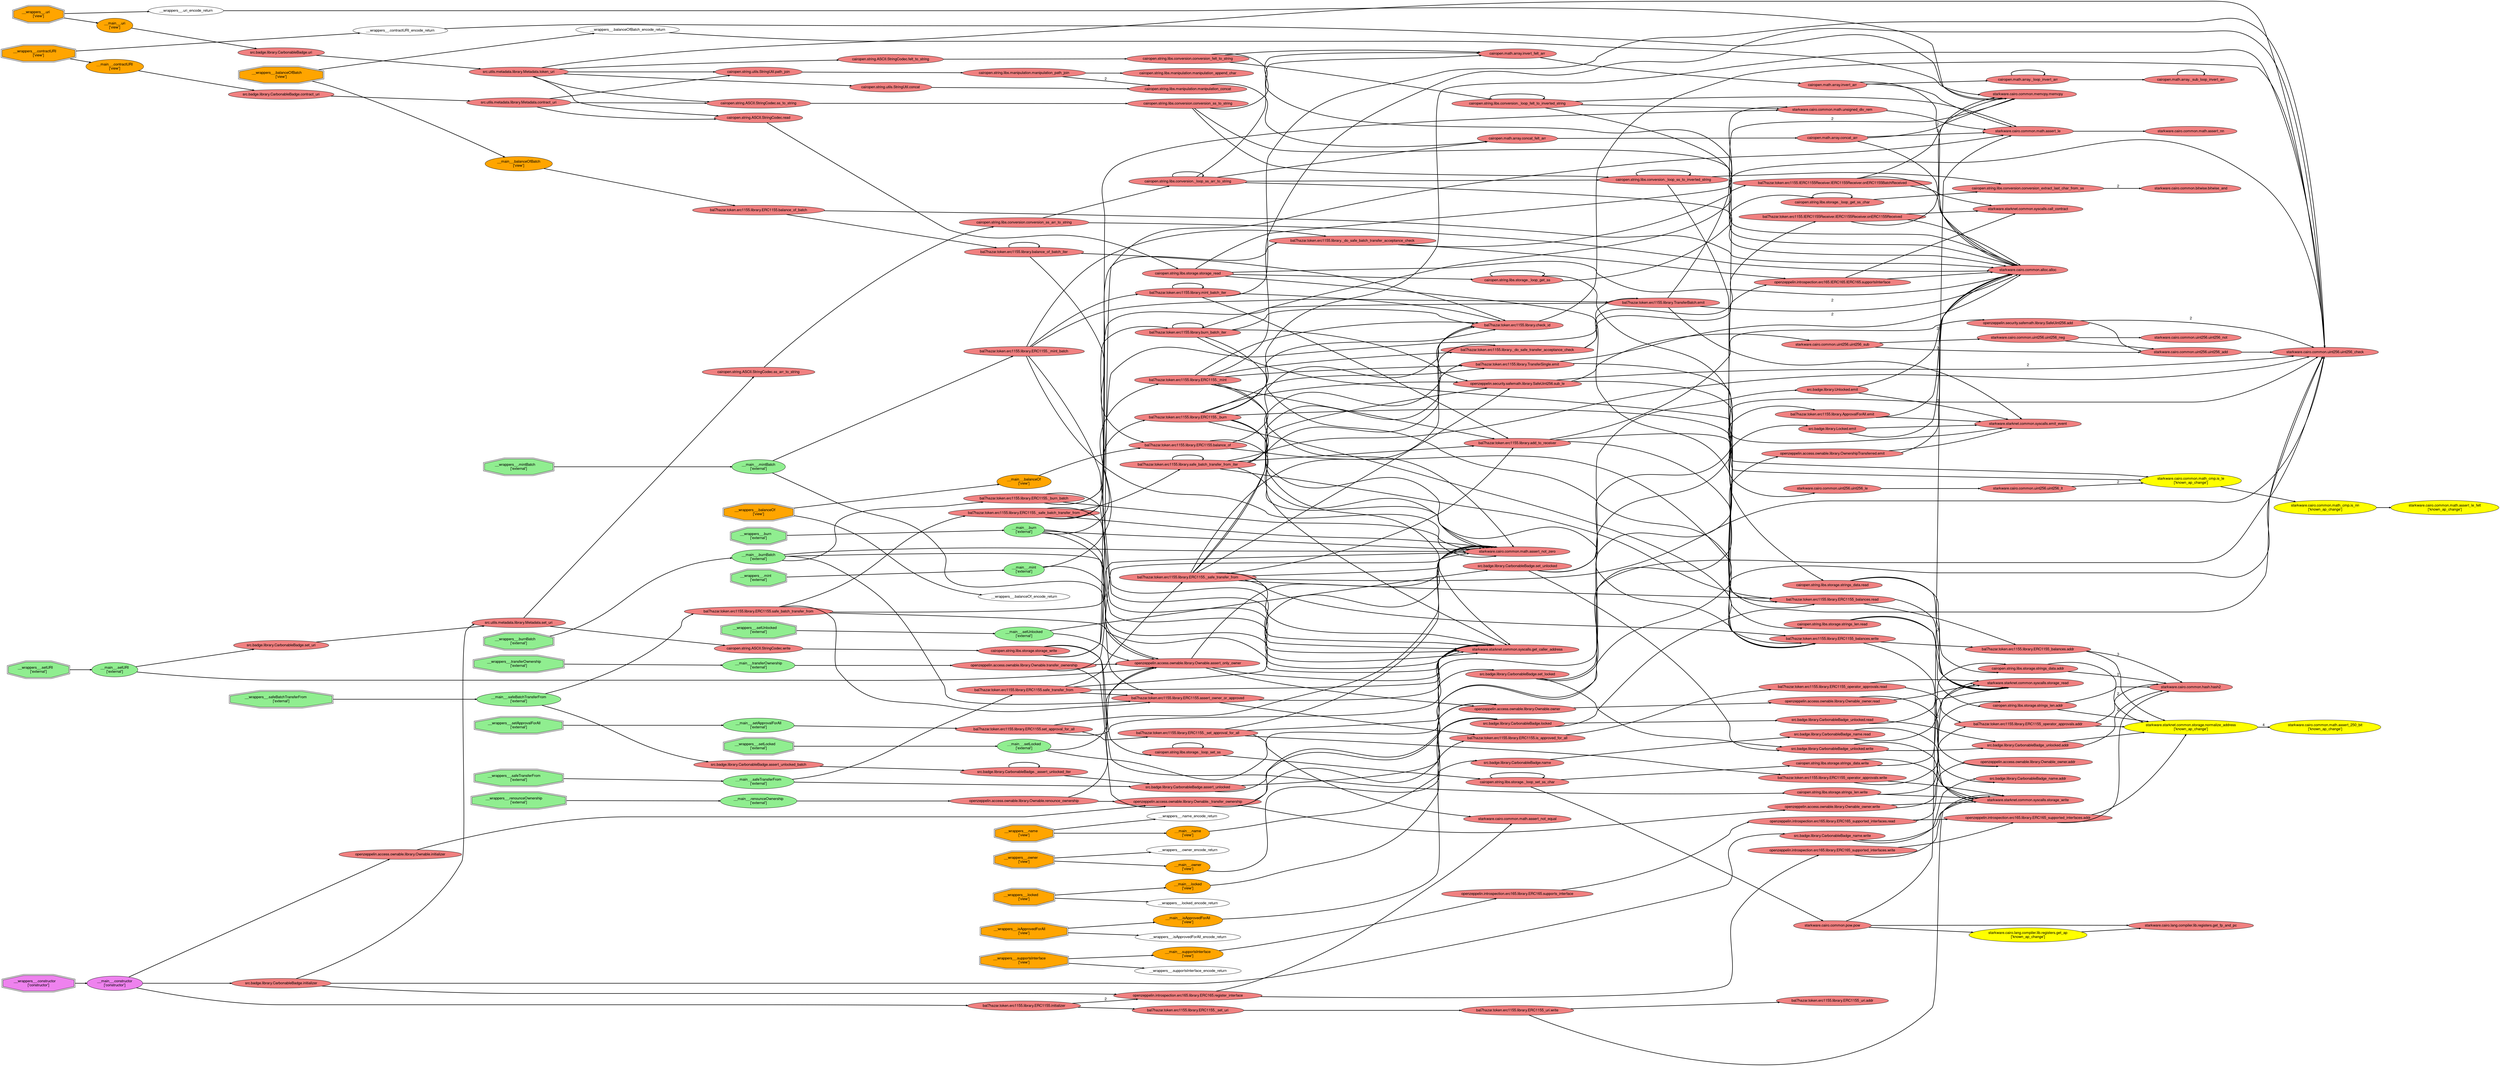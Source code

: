 // Call flow graph
digraph CarbonableBadge {
	graph [fontname="Helvetica,Arial,sans-serif" fontsize=20 layout=dot newrank=true rankdir=LR]
	node [fontname="Helvetica,Arial,sans-serif" pencolor="#00000044" shape="rect, plaintext" style=filled]
	edge [arrowsize=0.5 fontname="Helvetica,Arial,sans-serif" labeldistance=3 labelfontcolor="#00000080" penwidth=2]
	0 [label="starkware.cairo.common.alloc.alloc" color="" fillcolor=lightcoral shape=oval style=filled]
	3 [label="starkware.cairo.common.hash.hash2" color="" fillcolor=lightcoral shape=oval style=filled]
	9 [label="starkware.cairo.common.memcpy.memcpy" color="" fillcolor=lightcoral shape=oval style=filled]
	24 [label="starkware.cairo.lang.compiler.lib.registers.get_fp_and_pc" color="" fillcolor=lightcoral shape=oval style=filled]
	25 [label="starkware.cairo.lang.compiler.lib.registers.get_ap\l['known_ap_change']" color="" fillcolor=yellow shape=oval style=filled]
	30 [label="starkware.cairo.common.math.assert_not_zero" color="" fillcolor=lightcoral shape=oval style=filled]
	35 [label="starkware.cairo.common.math.assert_not_equal" color="" fillcolor=lightcoral shape=oval style=filled]
	41 [label="starkware.cairo.common.math.assert_nn" color="" fillcolor=lightcoral shape=oval style=filled]
	45 [label="starkware.cairo.common.math.assert_le" color="" fillcolor=lightcoral shape=oval style=filled]
	50 [label="starkware.cairo.common.math.assert_250_bit\l['known_ap_change']" color="" fillcolor=yellow shape=oval style=filled]
	63 [label="starkware.cairo.common.math.assert_le_felt\l['known_ap_change']" color="" fillcolor=yellow shape=oval style=filled]
	108 [label="starkware.cairo.common.math.unsigned_div_rem" color="" fillcolor=lightcoral shape=oval style=filled]
	123 [label="starkware.starknet.common.storage.normalize_address\l['known_ap_change']" color="" fillcolor=yellow shape=oval style=filled]
	163 [label="starkware.starknet.common.syscalls.call_contract" color="" fillcolor=lightcoral shape=oval style=filled]
	175 [label="starkware.starknet.common.syscalls.get_caller_address" color="" fillcolor=lightcoral shape=oval style=filled]
	182 [label="starkware.starknet.common.syscalls.storage_read" color="" fillcolor=lightcoral shape=oval style=filled]
	190 [label="starkware.starknet.common.syscalls.storage_write" color="" fillcolor=lightcoral shape=oval style=filled]
	198 [label="starkware.starknet.common.syscalls.emit_event" color="" fillcolor=lightcoral shape=oval style=filled]
	208 [label="starkware.cairo.common.bitwise.bitwise_and" color="" fillcolor=lightcoral shape=oval style=filled]
	214 [label="starkware.cairo.common.math_cmp.is_nn\l['known_ap_change']" color="" fillcolor=yellow shape=oval style=filled]
	247 [label="starkware.cairo.common.math_cmp.is_le\l['known_ap_change']" color="" fillcolor=yellow shape=oval style=filled]
	252 [label="starkware.cairo.common.pow.pow" color="" fillcolor=lightcoral shape=oval style=filled]
	295 [label="starkware.cairo.common.uint256.uint256_check" color="" fillcolor=lightcoral shape=oval style=filled]
	300 [label="starkware.cairo.common.uint256.uint256_add" color="" fillcolor=lightcoral shape=oval style=filled]
	322 [label="starkware.cairo.common.uint256.uint256_lt" color="" fillcolor=lightcoral shape=oval style=filled]
	339 [label="starkware.cairo.common.uint256.uint256_le" color="" fillcolor=lightcoral shape=oval style=filled]
	351 [label="starkware.cairo.common.uint256.uint256_not" color="" fillcolor=lightcoral shape=oval style=filled]
	359 [label="starkware.cairo.common.uint256.uint256_neg" color="" fillcolor=lightcoral shape=oval style=filled]
	374 [label="starkware.cairo.common.uint256.uint256_sub" color="" fillcolor=lightcoral shape=oval style=filled]
	390 [label="openzeppelin.access.ownable.library.OwnershipTransferred.emit" color="" fillcolor=lightcoral shape=oval style=filled]
	415 [label="openzeppelin.access.ownable.library.Ownable_owner.addr" color="" fillcolor=lightcoral shape=oval style=filled]
	420 [label="openzeppelin.access.ownable.library.Ownable_owner.read" color="" fillcolor=lightcoral shape=oval style=filled]
	433 [label="openzeppelin.access.ownable.library.Ownable_owner.write" color="" fillcolor=lightcoral shape=oval style=filled]
	445 [label="openzeppelin.access.ownable.library.Ownable.initializer" color="" fillcolor=lightcoral shape=oval style=filled]
	452 [label="openzeppelin.access.ownable.library.Ownable.assert_only_owner" color="" fillcolor=lightcoral shape=oval style=filled]
	467 [label="openzeppelin.access.ownable.library.Ownable.owner" color="" fillcolor=lightcoral shape=oval style=filled]
	473 [label="openzeppelin.access.ownable.library.Ownable.transfer_ownership" color="" fillcolor=lightcoral shape=oval style=filled]
	485 [label="openzeppelin.access.ownable.library.Ownable.renounce_ownership" color="" fillcolor=lightcoral shape=oval style=filled]
	495 [label="openzeppelin.access.ownable.library.Ownable._transfer_ownership" color="" fillcolor=lightcoral shape=oval style=filled]
	516 [label="openzeppelin.introspection.erc165.IERC165.IERC165.supportsInterface" color="" fillcolor=lightcoral shape=oval style=filled]
	539 [label="openzeppelin.introspection.erc165.library.ERC165_supported_interfaces.addr" color="" fillcolor=lightcoral shape=oval style=filled]
	553 [label="openzeppelin.introspection.erc165.library.ERC165_supported_interfaces.read" color="" fillcolor=lightcoral shape=oval style=filled]
	567 [label="openzeppelin.introspection.erc165.library.ERC165_supported_interfaces.write" color="" fillcolor=lightcoral shape=oval style=filled]
	580 [label="openzeppelin.introspection.erc165.library.ERC165.supports_interface" color="" fillcolor=lightcoral shape=oval style=filled]
	597 [label="openzeppelin.introspection.erc165.library.ERC165.register_interface" color="" fillcolor=lightcoral shape=oval style=filled]
	611 [label="bal7hazar.token.erc1155.IERC1155Receiver.IERC1155Receiver.onERC1155Received" color="" fillcolor=lightcoral shape=oval style=filled]
	650 [label="bal7hazar.token.erc1155.IERC1155Receiver.IERC1155Receiver.onERC1155BatchReceived" color="" fillcolor=lightcoral shape=oval style=filled]
	717 [label="openzeppelin.security.safemath.library.SafeUint256.add" color="" fillcolor=lightcoral shape=oval style=filled]
	738 [label="openzeppelin.security.safemath.library.SafeUint256.sub_le" color="" fillcolor=lightcoral shape=oval style=filled]
	765 [label="bal7hazar.token.erc1155.library.TransferSingle.emit" color="" fillcolor=lightcoral shape=oval style=filled]
	795 [label="bal7hazar.token.erc1155.library.TransferBatch.emit" color="" fillcolor=lightcoral shape=oval style=filled]
	851 [label="bal7hazar.token.erc1155.library.ApprovalForAll.emit" color="" fillcolor=lightcoral shape=oval style=filled]
	877 [label="bal7hazar.token.erc1155.library.ERC1155_balances.addr" color="" fillcolor=lightcoral shape=oval style=filled]
	897 [label="bal7hazar.token.erc1155.library.ERC1155_balances.read" color="" fillcolor=lightcoral shape=oval style=filled]
	919 [label="bal7hazar.token.erc1155.library.ERC1155_balances.write" color="" fillcolor=lightcoral shape=oval style=filled]
	939 [label="bal7hazar.token.erc1155.library.ERC1155_operator_approvals.addr" color="" fillcolor=lightcoral shape=oval style=filled]
	956 [label="bal7hazar.token.erc1155.library.ERC1155_operator_approvals.read" color="" fillcolor=lightcoral shape=oval style=filled]
	971 [label="bal7hazar.token.erc1155.library.ERC1155_operator_approvals.write" color="" fillcolor=lightcoral shape=oval style=filled]
	985 [label="bal7hazar.token.erc1155.library.ERC1155_uri.addr" color="" fillcolor=lightcoral shape=oval style=filled]
	990 [label="bal7hazar.token.erc1155.library.ERC1155_uri.write" color="" fillcolor=lightcoral shape=oval style=filled]
	1002 [label="bal7hazar.token.erc1155.library.ERC1155.initializer" color="" fillcolor=lightcoral shape=oval style=filled]
	1017 [label="bal7hazar.token.erc1155.library.ERC1155.balance_of" color="" fillcolor=lightcoral shape=oval style=filled]
	1034 [label="bal7hazar.token.erc1155.library.ERC1155.balance_of_batch" color="" fillcolor=lightcoral shape=oval style=filled]
	1052 [label="bal7hazar.token.erc1155.library.ERC1155.is_approved_for_all" color="" fillcolor=lightcoral shape=oval style=filled]
	1060 [label="bal7hazar.token.erc1155.library.ERC1155.set_approval_for_all" color="" fillcolor=lightcoral shape=oval style=filled]
	1074 [label="bal7hazar.token.erc1155.library.ERC1155.safe_transfer_from" color="" fillcolor=lightcoral shape=oval style=filled]
	1096 [label="bal7hazar.token.erc1155.library.ERC1155.safe_batch_transfer_from" color="" fillcolor=lightcoral shape=oval style=filled]
	1118 [label="bal7hazar.token.erc1155.library.ERC1155._safe_transfer_from" color="" fillcolor=lightcoral shape=oval style=filled]
	1190 [label="bal7hazar.token.erc1155.library.ERC1155._safe_batch_transfer_from" color="" fillcolor=lightcoral shape=oval style=filled]
	1237 [label="bal7hazar.token.erc1155.library.ERC1155._mint" color="" fillcolor=lightcoral shape=oval style=filled]
	1290 [label="bal7hazar.token.erc1155.library.ERC1155._mint_batch" color="" fillcolor=lightcoral shape=oval style=filled]
	1338 [label="bal7hazar.token.erc1155.library.ERC1155._burn" color="" fillcolor=lightcoral shape=oval style=filled]
	1393 [label="bal7hazar.token.erc1155.library.ERC1155._burn_batch" color="" fillcolor=lightcoral shape=oval style=filled]
	1428 [label="bal7hazar.token.erc1155.library.ERC1155._set_approval_for_all" color="" fillcolor=lightcoral shape=oval style=filled]
	1459 [label="bal7hazar.token.erc1155.library.ERC1155._set_uri" color="" fillcolor=lightcoral shape=oval style=filled]
	1466 [label="bal7hazar.token.erc1155.library.ERC1155.assert_owner_or_approved" color="" fillcolor=lightcoral shape=oval style=filled]
	1489 [label="bal7hazar.token.erc1155.library._do_safe_transfer_acceptance_check" color="" fillcolor=lightcoral shape=oval style=filled]
	1523 [label="bal7hazar.token.erc1155.library._do_safe_batch_transfer_acceptance_check" color="" fillcolor=lightcoral shape=oval style=filled]
	1557 [label="bal7hazar.token.erc1155.library.balance_of_batch_iter" color="" fillcolor=lightcoral shape=oval style=filled]
	1592 [label="bal7hazar.token.erc1155.library.safe_batch_transfer_from_iter" color="" fillcolor=lightcoral shape=oval style=filled]
	1649 [label="bal7hazar.token.erc1155.library.mint_batch_iter" color="" fillcolor=lightcoral shape=oval style=filled]
	1686 [label="bal7hazar.token.erc1155.library.burn_batch_iter" color="" fillcolor=lightcoral shape=oval style=filled]
	1735 [label="bal7hazar.token.erc1155.library.add_to_receiver" color="" fillcolor=lightcoral shape=oval style=filled]
	1758 [label="bal7hazar.token.erc1155.library.check_id" color="" fillcolor=lightcoral shape=oval style=filled]
	1764 [label="cairopen.math.array.concat_arr" color="" fillcolor=lightcoral shape=oval style=filled]
	1791 [label="cairopen.math.array.concat_felt_arr" color="" fillcolor=lightcoral shape=oval style=filled]
	1801 [label="cairopen.math.array.invert_arr" color="" fillcolor=lightcoral shape=oval style=filled]
	1824 [label="cairopen.math.array.invert_felt_arr" color="" fillcolor=lightcoral shape=oval style=filled]
	1832 [label="cairopen.math.array._loop_invert_arr" color="" fillcolor=lightcoral shape=oval style=filled]
	1859 [label="cairopen.math.array._sub_loop_invert_arr" color="" fillcolor=lightcoral shape=oval style=filled]
	1898 [label="cairopen.string.libs.conversion.conversion_felt_to_string" color="" fillcolor=lightcoral shape=oval style=filled]
	1923 [label="cairopen.string.libs.conversion._loop_felt_to_inverted_string" color="" fillcolor=lightcoral shape=oval style=filled]
	1969 [label="cairopen.string.libs.conversion.conversion_ss_to_string" color="" fillcolor=lightcoral shape=oval style=filled]
	2000 [label="cairopen.string.libs.conversion._loop_ss_to_inverted_string" color="" fillcolor=lightcoral shape=oval style=filled]
	2048 [label="cairopen.string.libs.conversion.conversion_ss_arr_to_string" color="" fillcolor=lightcoral shape=oval style=filled]
	2064 [label="cairopen.string.libs.conversion._loop_ss_arr_to_string" color="" fillcolor=lightcoral shape=oval style=filled]
	2121 [label="cairopen.string.libs.conversion.conversion_extract_last_char_from_ss" color="" fillcolor=lightcoral shape=oval style=filled]
	2143 [label="cairopen.string.libs.storage.strings_data.addr" color="" fillcolor=lightcoral shape=oval style=filled]
	2160 [label="cairopen.string.libs.storage.strings_data.read" color="" fillcolor=lightcoral shape=oval style=filled]
	2175 [label="cairopen.string.libs.storage.strings_data.write" color="" fillcolor=lightcoral shape=oval style=filled]
	2189 [label="cairopen.string.libs.storage.strings_len.addr" color="" fillcolor=lightcoral shape=oval style=filled]
	2203 [label="cairopen.string.libs.storage.strings_len.read" color="" fillcolor=lightcoral shape=oval style=filled]
	2217 [label="cairopen.string.libs.storage.strings_len.write" color="" fillcolor=lightcoral shape=oval style=filled]
	2230 [label="cairopen.string.libs.storage.storage_read" color="" fillcolor=lightcoral shape=oval style=filled]
	2274 [label="cairopen.string.libs.storage._loop_get_ss" color="" fillcolor=lightcoral shape=oval style=filled]
	2305 [label="cairopen.string.libs.storage._loop_get_ss_char" color="" fillcolor=lightcoral shape=oval style=filled]
	2342 [label="cairopen.string.libs.storage.storage_write" color="" fillcolor=lightcoral shape=oval style=filled]
	2377 [label="cairopen.string.libs.storage._loop_set_ss" color="" fillcolor=lightcoral shape=oval style=filled]
	2402 [label="cairopen.string.libs.storage._loop_set_ss_char" color="" fillcolor=lightcoral shape=oval style=filled]
	2441 [label="cairopen.string.ASCII.StringCodec.read" color="" fillcolor=lightcoral shape=oval style=filled]
	2459 [label="cairopen.string.ASCII.StringCodec.write" color="" fillcolor=lightcoral shape=oval style=filled]
	2473 [label="cairopen.string.ASCII.StringCodec.felt_to_string" color="" fillcolor=lightcoral shape=oval style=filled]
	2483 [label="cairopen.string.ASCII.StringCodec.ss_to_string" color="" fillcolor=lightcoral shape=oval style=filled]
	2497 [label="cairopen.string.ASCII.StringCodec.ss_arr_to_string" color="" fillcolor=lightcoral shape=oval style=filled]
	2512 [label="cairopen.string.libs.manipulation.manipulation_concat" color="" fillcolor=lightcoral shape=oval style=filled]
	2520 [label="cairopen.string.libs.manipulation.manipulation_append_char" color="" fillcolor=lightcoral shape=oval style=filled]
	2527 [label="cairopen.string.libs.manipulation.manipulation_path_join" color="" fillcolor=lightcoral shape=oval style=filled]
	2555 [label="cairopen.string.utils.StringUtil.concat" color="" fillcolor=lightcoral shape=oval style=filled]
	2563 [label="cairopen.string.utils.StringUtil.path_join" color="" fillcolor=lightcoral shape=oval style=filled]
	2571 [label="src.utils.metadata.library.Metadata.token_uri" color="" fillcolor=lightcoral shape=oval style=filled]
	2625 [label="src.utils.metadata.library.Metadata.contract_uri" color="" fillcolor=lightcoral shape=oval style=filled]
	2660 [label="src.utils.metadata.library.Metadata.set_uri" color="" fillcolor=lightcoral shape=oval style=filled]
	2683 [label="src.badge.library.Locked.emit" color="" fillcolor=lightcoral shape=oval style=filled]
	2708 [label="src.badge.library.Unlocked.emit" color="" fillcolor=lightcoral shape=oval style=filled]
	2733 [label="src.badge.library.CarbonableBadge_unlocked.addr" color="" fillcolor=lightcoral shape=oval style=filled]
	2750 [label="src.badge.library.CarbonableBadge_unlocked.read" color="" fillcolor=lightcoral shape=oval style=filled]
	2765 [label="src.badge.library.CarbonableBadge_unlocked.write" color="" fillcolor=lightcoral shape=oval style=filled]
	2779 [label="src.badge.library.CarbonableBadge_name.addr" color="" fillcolor=lightcoral shape=oval style=filled]
	2784 [label="src.badge.library.CarbonableBadge_name.read" color="" fillcolor=lightcoral shape=oval style=filled]
	2797 [label="src.badge.library.CarbonableBadge_name.write" color="" fillcolor=lightcoral shape=oval style=filled]
	2809 [label="src.badge.library.CarbonableBadge.initializer" color="" fillcolor=lightcoral shape=oval style=filled]
	2832 [label="src.badge.library.CarbonableBadge.uri" color="" fillcolor=lightcoral shape=oval style=filled]
	2841 [label="src.badge.library.CarbonableBadge.contract_uri" color="" fillcolor=lightcoral shape=oval style=filled]
	2848 [label="src.badge.library.CarbonableBadge.name" color="" fillcolor=lightcoral shape=oval style=filled]
	2854 [label="src.badge.library.CarbonableBadge.locked" color="" fillcolor=lightcoral shape=oval style=filled]
	2873 [label="src.badge.library.CarbonableBadge.set_uri" color="" fillcolor=lightcoral shape=oval style=filled]
	2882 [label="src.badge.library.CarbonableBadge.set_locked" color="" fillcolor=lightcoral shape=oval style=filled]
	2906 [label="src.badge.library.CarbonableBadge.set_unlocked" color="" fillcolor=lightcoral shape=oval style=filled]
	2930 [label="src.badge.library.CarbonableBadge.assert_unlocked" color="" fillcolor=lightcoral shape=oval style=filled]
	2948 [label="src.badge.library.CarbonableBadge.assert_unlocked_batch" color="" fillcolor=lightcoral shape=oval style=filled]
	2956 [label="src.badge.library.CarbonableBadge._assert_unlocked_iter" color="" fillcolor=lightcoral shape=oval style=filled]
	2976 [label="__main__.constructor\l['constructor']" color="" fillcolor=violet shape=oval style=filled]
	3006 [label="__wrappers__.constructor\l['constructor']" color="" fillcolor=violet shape=doubleoctagon style=filled]
	3039 [label="__main__.supportsInterface\l['view']" color="" fillcolor=orange shape=oval style=filled]
	3046 [label="__wrappers__.supportsInterface_encode_return" color="" fillcolor=white shape=oval style=solid]
	3055 [label="__wrappers__.supportsInterface\l['view']" color="" fillcolor=orange shape=doubleoctagon style=filled]
	3074 [label="__main__.uri\l['view']" color="" fillcolor=orange shape=oval style=filled]
	3083 [label="__wrappers__.uri_encode_return" color="" fillcolor=white shape=oval style=solid]
	3102 [label="__wrappers__.uri\l['view']" color="" fillcolor=orange shape=doubleoctagon style=filled]
	3128 [label="__main__.contractURI\l['view']" color="" fillcolor=orange shape=oval style=filled]
	3135 [label="__wrappers__.contractURI_encode_return" color="" fillcolor=white shape=oval style=solid]
	3154 [label="__wrappers__.contractURI\l['view']" color="" fillcolor=orange shape=doubleoctagon style=filled]
	3176 [label="__main__.balanceOf\l['view']" color="" fillcolor=orange shape=oval style=filled]
	3185 [label="__wrappers__.balanceOf_encode_return" color="" fillcolor=white shape=oval style=solid]
	3195 [label="__wrappers__.balanceOf\l['view']" color="" fillcolor=orange shape=doubleoctagon style=filled]
	3216 [label="__main__.balanceOfBatch\l['view']" color="" fillcolor=orange shape=oval style=filled]
	3226 [label="__wrappers__.balanceOfBatch_encode_return" color="" fillcolor=white shape=oval style=solid]
	3248 [label="__wrappers__.balanceOfBatch\l['view']" color="" fillcolor=orange shape=doubleoctagon style=filled]
	3292 [label="__main__.isApprovedForAll\l['view']" color="" fillcolor=orange shape=oval style=filled]
	3300 [label="__wrappers__.isApprovedForAll_encode_return" color="" fillcolor=white shape=oval style=solid]
	3309 [label="__wrappers__.isApprovedForAll\l['view']" color="" fillcolor=orange shape=doubleoctagon style=filled]
	3329 [label="__main__.owner\l['view']" color="" fillcolor=orange shape=oval style=filled]
	3335 [label="__wrappers__.owner_encode_return" color="" fillcolor=white shape=oval style=solid]
	3344 [label="__wrappers__.owner\l['view']" color="" fillcolor=orange shape=doubleoctagon style=filled]
	3360 [label="__main__.name\l['view']" color="" fillcolor=orange shape=oval style=filled]
	3366 [label="__wrappers__.name_encode_return" color="" fillcolor=white shape=oval style=solid]
	3375 [label="__wrappers__.name\l['view']" color="" fillcolor=orange shape=doubleoctagon style=filled]
	3391 [label="__main__.locked\l['view']" color="" fillcolor=orange shape=oval style=filled]
	3399 [label="__wrappers__.locked_encode_return" color="" fillcolor=white shape=oval style=solid]
	3408 [label="__wrappers__.locked\l['view']" color="" fillcolor=orange shape=doubleoctagon style=filled]
	3428 [label="__main__.setURI\l['external']" color="" fillcolor=lightgreen shape=oval style=filled]
	3442 [label="__wrappers__.setURI\l['external']" color="" fillcolor=lightgreen shape=doubleoctagon style=filled]
	3471 [label="__main__.setLocked\l['external']" color="" fillcolor=lightgreen shape=oval style=filled]
	3481 [label="__wrappers__.setLocked\l['external']" color="" fillcolor=lightgreen shape=doubleoctagon style=filled]
	3501 [label="__main__.setUnlocked\l['external']" color="" fillcolor=lightgreen shape=oval style=filled]
	3511 [label="__wrappers__.setUnlocked\l['external']" color="" fillcolor=lightgreen shape=doubleoctagon style=filled]
	3531 [label="__main__.setApprovalForAll\l['external']" color="" fillcolor=lightgreen shape=oval style=filled]
	3539 [label="__wrappers__.setApprovalForAll\l['external']" color="" fillcolor=lightgreen shape=doubleoctagon style=filled]
	3559 [label="__main__.safeTransferFrom\l['external']" color="" fillcolor=lightgreen shape=oval style=filled]
	3577 [label="__wrappers__.safeTransferFrom\l['external']" color="" fillcolor=lightgreen shape=doubleoctagon style=filled]
	3611 [label="__main__.safeBatchTransferFrom\l['external']" color="" fillcolor=lightgreen shape=oval style=filled]
	3629 [label="__wrappers__.safeBatchTransferFrom\l['external']" color="" fillcolor=lightgreen shape=doubleoctagon style=filled]
	3683 [label="__main__.mint\l['external']" color="" fillcolor=lightgreen shape=oval style=filled]
	3698 [label="__wrappers__.mint\l['external']" color="" fillcolor=lightgreen shape=doubleoctagon style=filled]
	3731 [label="__main__.mintBatch\l['external']" color="" fillcolor=lightgreen shape=oval style=filled]
	3746 [label="__wrappers__.mintBatch\l['external']" color="" fillcolor=lightgreen shape=doubleoctagon style=filled]
	3799 [label="__main__.burn\l['external']" color="" fillcolor=lightgreen shape=oval style=filled]
	3821 [label="__wrappers__.burn\l['external']" color="" fillcolor=lightgreen shape=doubleoctagon style=filled]
	3844 [label="__main__.burnBatch\l['external']" color="" fillcolor=lightgreen shape=oval style=filled]
	3866 [label="__wrappers__.burnBatch\l['external']" color="" fillcolor=lightgreen shape=doubleoctagon style=filled]
	3909 [label="__main__.transferOwnership\l['external']" color="" fillcolor=lightgreen shape=oval style=filled]
	3916 [label="__wrappers__.transferOwnership\l['external']" color="" fillcolor=lightgreen shape=doubleoctagon style=filled]
	3935 [label="__main__.renounceOwnership\l['external']" color="" fillcolor=lightgreen shape=oval style=filled]
	3941 [label="__wrappers__.renounceOwnership\l['external']" color="" fillcolor=lightgreen shape=doubleoctagon style=filled]
	25 -> 24
	45 -> 41
	108 -> 45
	123 -> 50 [label=4]
	214 -> 63
	247 -> 214
	252 -> 25
	252 -> 24
	252 -> 45
	300 -> 295
	322 -> 247 [label=2]
	339 -> 322
	359 -> 351
	359 -> 300
	374 -> 359
	374 -> 300
	390 -> 0 [label=2]
	390 -> 198
	420 -> 415
	420 -> 182
	433 -> 415
	433 -> 190
	445 -> 495
	452 -> 467
	452 -> 175
	452 -> 30
	467 -> 420
	473 -> 30
	473 -> 452
	473 -> 495
	485 -> 452
	485 -> 495
	495 -> 467
	495 -> 433
	495 -> 390
	516 -> 0
	516 -> 163
	539 -> 3
	539 -> 123
	553 -> 539
	553 -> 182
	567 -> 539
	567 -> 190
	580 -> 553
	597 -> 35
	597 -> 567
	611 -> 0
	611 -> 9
	611 -> 163
	650 -> 0
	650 -> 9 [label=3]
	650 -> 163
	717 -> 295 [label=2]
	717 -> 300
	738 -> 295 [label=2]
	738 -> 339
	738 -> 374
	765 -> 0 [label=2]
	765 -> 198
	795 -> 0 [label=2]
	795 -> 9 [label=2]
	795 -> 198
	851 -> 0 [label=2]
	851 -> 198
	877 -> 3 [label=3]
	877 -> 123
	897 -> 877
	897 -> 182 [label=2]
	919 -> 877
	919 -> 190 [label=2]
	939 -> 3 [label=2]
	939 -> 123
	956 -> 939
	956 -> 182
	971 -> 939
	971 -> 190
	990 -> 985
	990 -> 190
	1002 -> 1459
	1002 -> 597 [label=2]
	1017 -> 30
	1017 -> 1758
	1017 -> 897
	1034 -> 0
	1034 -> 1557
	1052 -> 956
	1060 -> 175
	1060 -> 30
	1060 -> 1428
	1074 -> 175
	1074 -> 30
	1074 -> 1466
	1074 -> 1118
	1096 -> 175
	1096 -> 30
	1096 -> 1466
	1096 -> 1190
	1118 -> 30
	1118 -> 1758
	1118 -> 295
	1118 -> 897
	1118 -> 738
	1118 -> 919
	1118 -> 1735
	1118 -> 175
	1118 -> 765
	1118 -> 1489
	1190 -> 30
	1190 -> 1592
	1190 -> 175
	1190 -> 795
	1190 -> 1523
	1237 -> 30
	1237 -> 1758
	1237 -> 295
	1237 -> 1735
	1237 -> 175
	1237 -> 765
	1237 -> 1489
	1290 -> 30
	1290 -> 1649
	1290 -> 175
	1290 -> 795
	1290 -> 1523
	1338 -> 30
	1338 -> 1758
	1338 -> 295
	1338 -> 897
	1338 -> 738
	1338 -> 919
	1338 -> 175
	1338 -> 765
	1393 -> 30
	1393 -> 1686
	1393 -> 175
	1393 -> 795
	1428 -> 30
	1428 -> 35
	1428 -> 971
	1428 -> 851
	1459 -> 990
	1466 -> 175
	1466 -> 1052
	1489 -> 516
	1489 -> 611
	1523 -> 516
	1523 -> 650
	1557 -> 1758
	1557 -> 1017
	1557 -> 1557
	1592 -> 1758
	1592 -> 295
	1592 -> 897
	1592 -> 738
	1592 -> 919
	1592 -> 1735
	1592 -> 1592
	1649 -> 1758
	1649 -> 295
	1649 -> 1735
	1649 -> 1649
	1686 -> 1758
	1686 -> 295
	1686 -> 897
	1686 -> 738
	1686 -> 919
	1686 -> 1686
	1735 -> 897
	1735 -> 717
	1735 -> 919
	1758 -> 295
	1764 -> 45
	1764 -> 0
	1764 -> 9 [label=2]
	1791 -> 1764
	1801 -> 45
	1801 -> 0
	1801 -> 1832
	1824 -> 1801
	1832 -> 1859
	1832 -> 1832
	1859 -> 1859
	1898 -> 0
	1898 -> 1923
	1898 -> 1824
	1923 -> 45
	1923 -> 108
	1923 -> 247
	1923 -> 1923
	1969 -> 0
	1969 -> 2000
	1969 -> 1824
	2000 -> 2121
	2000 -> 247
	2000 -> 2000
	2048 -> 0
	2048 -> 2064
	2064 -> 0
	2064 -> 2000
	2064 -> 1824
	2064 -> 1791
	2064 -> 2064
	2121 -> 208 [label=2]
	2143 -> 3 [label=2]
	2143 -> 123
	2160 -> 2143
	2160 -> 182
	2175 -> 2143
	2175 -> 190
	2189 -> 3
	2189 -> 123
	2203 -> 2189
	2203 -> 182
	2217 -> 2189
	2217 -> 190
	2230 -> 0
	2230 -> 2203
	2230 -> 108
	2230 -> 2274
	2274 -> 2160
	2274 -> 2305
	2274 -> 2274
	2305 -> 2121
	2305 -> 2305
	2342 -> 45
	2342 -> 2217
	2342 -> 108
	2342 -> 2377
	2377 -> 2402
	2377 -> 2377
	2402 -> 2175
	2402 -> 252
	2402 -> 2402
	2441 -> 2230
	2459 -> 2342
	2473 -> 1898
	2483 -> 1969
	2497 -> 2048
	2512 -> 1791
	2527 -> 2512 [label=2]
	2527 -> 2520
	2555 -> 2512
	2563 -> 2527
	2571 -> 295
	2571 -> 2441
	2571 -> 2473
	2571 -> 2483
	2571 -> 2555
	2571 -> 2563
	2625 -> 2441
	2625 -> 2483
	2625 -> 2563
	2660 -> 2497
	2660 -> 2459
	2683 -> 0 [label=2]
	2683 -> 198
	2708 -> 0 [label=2]
	2708 -> 198
	2733 -> 3 [label=2]
	2733 -> 123
	2750 -> 2733
	2750 -> 182
	2765 -> 2733
	2765 -> 190
	2784 -> 2779
	2784 -> 182
	2797 -> 2779
	2797 -> 190
	2809 -> 2660
	2809 -> 597
	2809 -> 2797
	2832 -> 2571
	2841 -> 2625
	2848 -> 2784
	2854 -> 295
	2854 -> 2750
	2873 -> 2660
	2882 -> 295
	2882 -> 2765
	2882 -> 2683
	2906 -> 295
	2906 -> 2765
	2906 -> 2708
	2930 -> 295
	2930 -> 2854
	2948 -> 2956
	2956 -> 2930
	2956 -> 2956
	2976 -> 1002
	2976 -> 2809
	2976 -> 445
	3006 -> 2976
	3039 -> 580
	3055 -> 3039
	3055 -> 3046
	3074 -> 2832
	3083 -> 9
	3102 -> 3074
	3102 -> 3083
	3128 -> 2841
	3135 -> 9
	3154 -> 3128
	3154 -> 3135
	3176 -> 1017
	3195 -> 3176
	3195 -> 3185
	3216 -> 1034
	3226 -> 9
	3248 -> 3216
	3248 -> 3226
	3292 -> 1052
	3309 -> 3292
	3309 -> 3300
	3329 -> 467
	3344 -> 3329
	3344 -> 3335
	3360 -> 2848
	3375 -> 3360
	3375 -> 3366
	3391 -> 2854
	3408 -> 3391
	3408 -> 3399
	3428 -> 452
	3428 -> 2873
	3442 -> 3428
	3471 -> 452
	3471 -> 2882
	3481 -> 3471
	3501 -> 452
	3501 -> 2906
	3511 -> 3501
	3531 -> 1060
	3539 -> 3531
	3559 -> 2930
	3559 -> 1074
	3577 -> 3559
	3611 -> 2948
	3611 -> 1096
	3629 -> 3611
	3683 -> 452
	3683 -> 1237
	3698 -> 3683
	3731 -> 452
	3731 -> 1290
	3746 -> 3731
	3799 -> 1466
	3799 -> 175
	3799 -> 30
	3799 -> 1338
	3821 -> 3799
	3844 -> 1466
	3844 -> 175
	3844 -> 30
	3844 -> 1393
	3866 -> 3844
	3909 -> 473
	3916 -> 3909
	3935 -> 485
	3941 -> 3935
}
